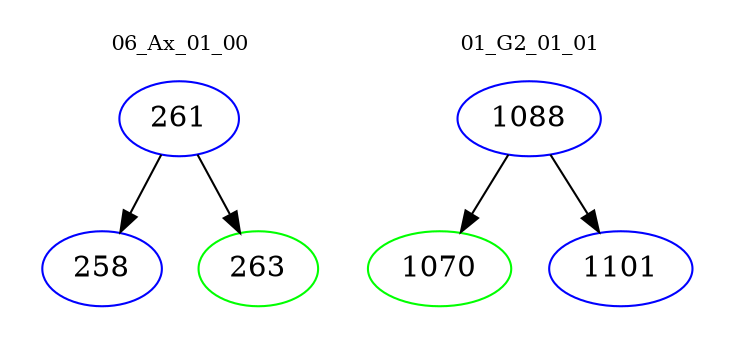 digraph{
subgraph cluster_0 {
color = white
label = "06_Ax_01_00";
fontsize=10;
T0_261 [label="261", color="blue"]
T0_261 -> T0_258 [color="black"]
T0_258 [label="258", color="blue"]
T0_261 -> T0_263 [color="black"]
T0_263 [label="263", color="green"]
}
subgraph cluster_1 {
color = white
label = "01_G2_01_01";
fontsize=10;
T1_1088 [label="1088", color="blue"]
T1_1088 -> T1_1070 [color="black"]
T1_1070 [label="1070", color="green"]
T1_1088 -> T1_1101 [color="black"]
T1_1101 [label="1101", color="blue"]
}
}
